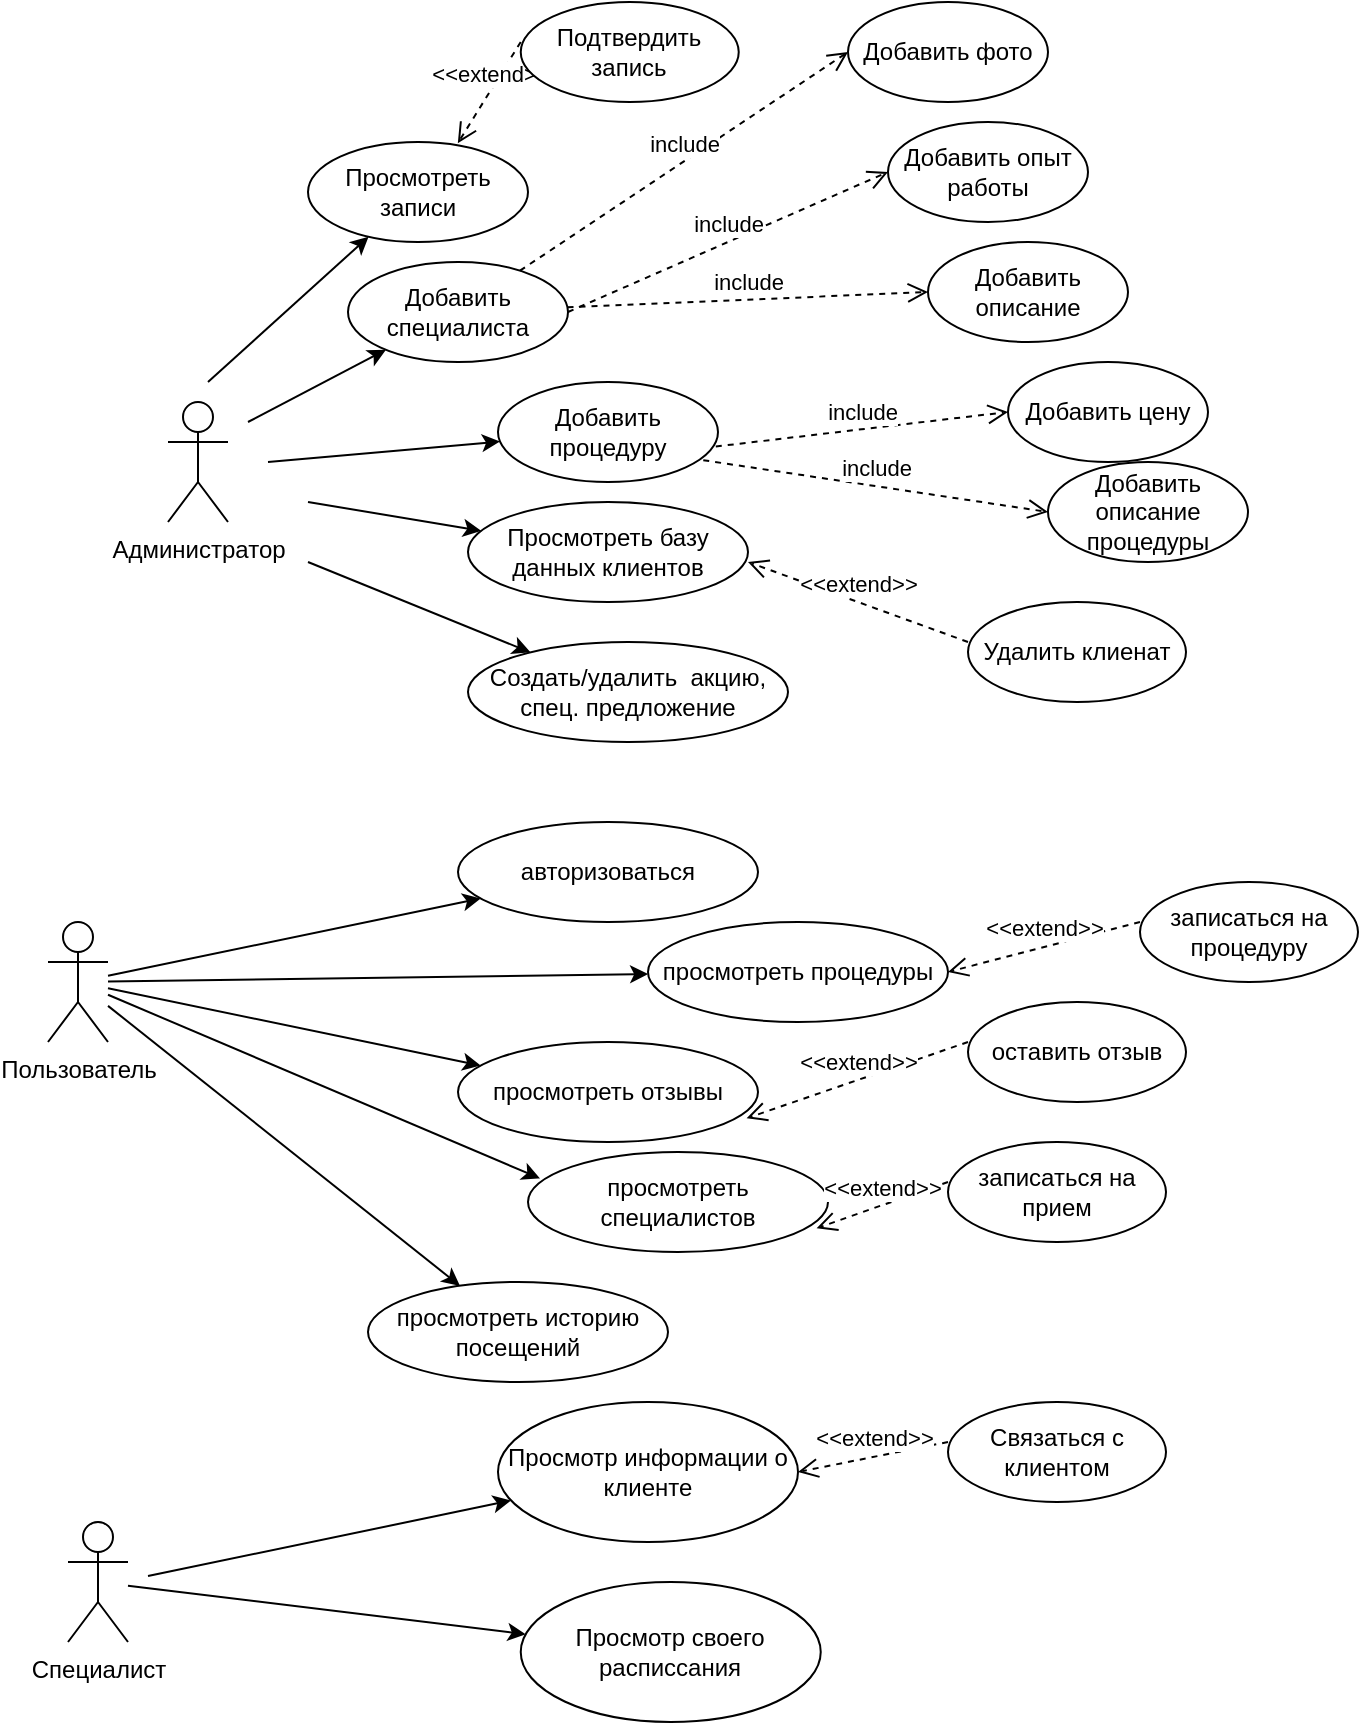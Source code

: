 <mxfile version="25.0.2">
  <diagram name="Страница — 1" id="F4hhhZ3LYbl8oCwwX-cc">
    <mxGraphModel dx="1702" dy="907" grid="1" gridSize="10" guides="1" tooltips="1" connect="1" arrows="1" fold="1" page="1" pageScale="1" pageWidth="827" pageHeight="1169" math="0" shadow="0">
      <root>
        <mxCell id="0" />
        <mxCell id="1" parent="0" />
        <mxCell id="QLXV31pKg9tyfQpccWn1-1" value="Администратор" style="shape=umlActor;verticalLabelPosition=bottom;verticalAlign=top;html=1;outlineConnect=0;" parent="1" vertex="1">
          <mxGeometry x="170" y="210" width="30" height="60" as="geometry" />
        </mxCell>
        <mxCell id="QLXV31pKg9tyfQpccWn1-2" value="" style="endArrow=classic;html=1;rounded=0;" parent="1" target="QLXV31pKg9tyfQpccWn1-3" edge="1">
          <mxGeometry width="50" height="50" relative="1" as="geometry">
            <mxPoint x="210" y="220" as="sourcePoint" />
            <mxPoint x="260" y="170" as="targetPoint" />
          </mxGeometry>
        </mxCell>
        <mxCell id="QLXV31pKg9tyfQpccWn1-3" value="Добавить специалиста" style="ellipse;whiteSpace=wrap;html=1;" parent="1" vertex="1">
          <mxGeometry x="260" y="140" width="110" height="50" as="geometry" />
        </mxCell>
        <mxCell id="QLXV31pKg9tyfQpccWn1-4" value="" style="endArrow=classic;html=1;rounded=0;" parent="1" target="QLXV31pKg9tyfQpccWn1-5" edge="1">
          <mxGeometry width="50" height="50" relative="1" as="geometry">
            <mxPoint x="220" y="240" as="sourcePoint" />
            <mxPoint x="304" y="230" as="targetPoint" />
          </mxGeometry>
        </mxCell>
        <mxCell id="QLXV31pKg9tyfQpccWn1-5" value="Добавить процедуру" style="ellipse;whiteSpace=wrap;html=1;" parent="1" vertex="1">
          <mxGeometry x="335" y="200" width="110" height="50" as="geometry" />
        </mxCell>
        <mxCell id="QLXV31pKg9tyfQpccWn1-6" value="" style="endArrow=classic;html=1;rounded=0;" parent="1" target="QLXV31pKg9tyfQpccWn1-7" edge="1">
          <mxGeometry width="50" height="50" relative="1" as="geometry">
            <mxPoint x="240" y="260" as="sourcePoint" />
            <mxPoint x="320" y="290" as="targetPoint" />
          </mxGeometry>
        </mxCell>
        <mxCell id="QLXV31pKg9tyfQpccWn1-7" value="Просмотреть базу данных клиентов" style="ellipse;whiteSpace=wrap;html=1;" parent="1" vertex="1">
          <mxGeometry x="320" y="260" width="140" height="50" as="geometry" />
        </mxCell>
        <mxCell id="QLXV31pKg9tyfQpccWn1-8" value="" style="endArrow=classic;html=1;rounded=0;" parent="1" target="QLXV31pKg9tyfQpccWn1-9" edge="1">
          <mxGeometry width="50" height="50" relative="1" as="geometry">
            <mxPoint x="240" y="290" as="sourcePoint" />
            <mxPoint x="320" y="360" as="targetPoint" />
          </mxGeometry>
        </mxCell>
        <mxCell id="QLXV31pKg9tyfQpccWn1-9" value="Создать/удалить&amp;nbsp; акцию, спец. предложение" style="ellipse;whiteSpace=wrap;html=1;" parent="1" vertex="1">
          <mxGeometry x="320" y="330" width="160" height="50" as="geometry" />
        </mxCell>
        <mxCell id="QLXV31pKg9tyfQpccWn1-10" value="" style="endArrow=classic;html=1;rounded=0;" parent="1" target="QLXV31pKg9tyfQpccWn1-11" edge="1">
          <mxGeometry width="50" height="50" relative="1" as="geometry">
            <mxPoint x="190" y="200" as="sourcePoint" />
            <mxPoint x="240" y="110" as="targetPoint" />
          </mxGeometry>
        </mxCell>
        <mxCell id="QLXV31pKg9tyfQpccWn1-11" value="Просмотреть записи" style="ellipse;whiteSpace=wrap;html=1;" parent="1" vertex="1">
          <mxGeometry x="240" y="80" width="110" height="50" as="geometry" />
        </mxCell>
        <mxCell id="QLXV31pKg9tyfQpccWn1-12" value="include" style="html=1;verticalAlign=bottom;endArrow=open;dashed=1;endSize=8;curved=0;rounded=0;entryX=0;entryY=0.5;entryDx=0;entryDy=0;" parent="1" source="QLXV31pKg9tyfQpccWn1-3" target="QLXV31pKg9tyfQpccWn1-13" edge="1">
          <mxGeometry relative="1" as="geometry">
            <mxPoint x="480" y="90" as="sourcePoint" />
            <mxPoint x="430" y="140" as="targetPoint" />
          </mxGeometry>
        </mxCell>
        <mxCell id="QLXV31pKg9tyfQpccWn1-13" value="Добавить фото" style="ellipse;whiteSpace=wrap;html=1;" parent="1" vertex="1">
          <mxGeometry x="510" y="10" width="100" height="50" as="geometry" />
        </mxCell>
        <mxCell id="QLXV31pKg9tyfQpccWn1-14" value="include" style="html=1;verticalAlign=bottom;endArrow=open;dashed=1;endSize=8;curved=0;rounded=0;entryX=0;entryY=0.5;entryDx=0;entryDy=0;exitX=1;exitY=0.5;exitDx=0;exitDy=0;" parent="1" source="QLXV31pKg9tyfQpccWn1-3" target="QLXV31pKg9tyfQpccWn1-15" edge="1">
          <mxGeometry relative="1" as="geometry">
            <mxPoint x="414" y="201" as="sourcePoint" />
            <mxPoint x="483" y="190" as="targetPoint" />
          </mxGeometry>
        </mxCell>
        <mxCell id="QLXV31pKg9tyfQpccWn1-15" value="Добавить опыт работы" style="ellipse;whiteSpace=wrap;html=1;" parent="1" vertex="1">
          <mxGeometry x="530" y="70" width="100" height="50" as="geometry" />
        </mxCell>
        <mxCell id="QLXV31pKg9tyfQpccWn1-16" value="include" style="html=1;verticalAlign=bottom;endArrow=open;dashed=1;endSize=8;curved=0;rounded=0;entryX=0;entryY=0.5;entryDx=0;entryDy=0;" parent="1" source="QLXV31pKg9tyfQpccWn1-3" target="QLXV31pKg9tyfQpccWn1-17" edge="1">
          <mxGeometry relative="1" as="geometry">
            <mxPoint x="470" y="260" as="sourcePoint" />
            <mxPoint x="539" y="249" as="targetPoint" />
          </mxGeometry>
        </mxCell>
        <mxCell id="QLXV31pKg9tyfQpccWn1-17" value="Добавить описание" style="ellipse;whiteSpace=wrap;html=1;" parent="1" vertex="1">
          <mxGeometry x="550" y="130" width="100" height="50" as="geometry" />
        </mxCell>
        <mxCell id="QLXV31pKg9tyfQpccWn1-18" value="include" style="html=1;verticalAlign=bottom;endArrow=open;dashed=1;endSize=8;curved=0;rounded=0;entryX=0;entryY=0.5;entryDx=0;entryDy=0;exitX=0.99;exitY=0.645;exitDx=0;exitDy=0;exitPerimeter=0;" parent="1" source="QLXV31pKg9tyfQpccWn1-5" target="QLXV31pKg9tyfQpccWn1-19" edge="1">
          <mxGeometry relative="1" as="geometry">
            <mxPoint x="500" y="301" as="sourcePoint" />
            <mxPoint x="569" y="290" as="targetPoint" />
          </mxGeometry>
        </mxCell>
        <mxCell id="QLXV31pKg9tyfQpccWn1-19" value="Добавить цену&lt;span style=&quot;color: rgba(0, 0, 0, 0); font-family: monospace; font-size: 0px; text-align: start; text-wrap: nowrap;&quot;&gt;%3CmxGraphModel%3E%3Croot%3E%3CmxCell%20id%3D%220%22%2F%3E%3CmxCell%20id%3D%221%22%20parent%3D%220%22%2F%3E%3CmxCell%20id%3D%222%22%20value%3D%22include%22%20style%3D%22html%3D1%3BverticalAlign%3Dbottom%3BendArrow%3Dopen%3Bdashed%3D1%3BendSize%3D8%3Bcurved%3D0%3Brounded%3D0%3BentryX%3D0%3BentryY%3D0.5%3BentryDx%3D0%3BentryDy%3D0%3B%22%20edge%3D%221%22%20target%3D%223%22%20parent%3D%221%22%3E%3CmxGeometry%20relative%3D%221%22%20as%3D%22geometry%22%3E%3CmxPoint%20x%3D%22361%22%20y%3D%22151%22%20as%3D%22sourcePoint%22%2F%3E%3CmxPoint%20x%3D%22430%22%20y%3D%22140%22%20as%3D%22targetPoint%22%2F%3E%3C%2FmxGeometry%3E%3C%2FmxCell%3E%3CmxCell%20id%3D%223%22%20value%3D%22%D0%94%D0%BE%D0%B1%D0%B0%D0%B2%D0%B8%D1%82%D1%8C%20%D1%84%D0%BE%D1%82%D0%BE%22%20style%3D%22ellipse%3BwhiteSpace%3Dwrap%3Bhtml%3D1%3B%22%20vertex%3D%221%22%20parent%3D%221%22%3E%3CmxGeometry%20x%3D%22450%22%20y%3D%22100%22%20width%3D%22100%22%20height%3D%2250%22%20as%3D%22geometry%22%2F%3E%3C%2FmxCell%3E%3C%2Froot%3E%3C%2FmxGraphModel%3E&lt;/span&gt;" style="ellipse;whiteSpace=wrap;html=1;" parent="1" vertex="1">
          <mxGeometry x="590" y="190" width="100" height="50" as="geometry" />
        </mxCell>
        <mxCell id="QLXV31pKg9tyfQpccWn1-20" value="include" style="html=1;verticalAlign=bottom;endArrow=open;dashed=1;endSize=8;curved=0;rounded=0;entryX=0;entryY=0.5;entryDx=0;entryDy=0;exitX=0.933;exitY=0.782;exitDx=0;exitDy=0;exitPerimeter=0;" parent="1" source="QLXV31pKg9tyfQpccWn1-5" target="QLXV31pKg9tyfQpccWn1-21" edge="1">
          <mxGeometry relative="1" as="geometry">
            <mxPoint x="570" y="351" as="sourcePoint" />
            <mxPoint x="639" y="340" as="targetPoint" />
          </mxGeometry>
        </mxCell>
        <mxCell id="QLXV31pKg9tyfQpccWn1-21" value="Добавить описание процедуры" style="ellipse;whiteSpace=wrap;html=1;" parent="1" vertex="1">
          <mxGeometry x="610" y="240" width="100" height="50" as="geometry" />
        </mxCell>
        <mxCell id="QLXV31pKg9tyfQpccWn1-22" value="&amp;lt;&amp;lt;extend&amp;gt;&amp;gt;" style="html=1;verticalAlign=bottom;endArrow=open;dashed=1;endSize=8;curved=0;rounded=0;entryX=1;entryY=0.6;entryDx=0;entryDy=0;entryPerimeter=0;exitX=0;exitY=0.4;exitDx=0;exitDy=0;exitPerimeter=0;" parent="1" source="QLXV31pKg9tyfQpccWn1-23" target="QLXV31pKg9tyfQpccWn1-7" edge="1">
          <mxGeometry relative="1" as="geometry">
            <mxPoint x="490" y="361" as="sourcePoint" />
            <mxPoint x="559" y="350" as="targetPoint" />
          </mxGeometry>
        </mxCell>
        <mxCell id="QLXV31pKg9tyfQpccWn1-23" value="Удалить клиенат" style="ellipse;whiteSpace=wrap;html=1;" parent="1" vertex="1">
          <mxGeometry x="570" y="310" width="109" height="50" as="geometry" />
        </mxCell>
        <mxCell id="QLXV31pKg9tyfQpccWn1-24" value="Пользователь" style="shape=umlActor;verticalLabelPosition=bottom;verticalAlign=top;html=1;outlineConnect=0;" parent="1" vertex="1">
          <mxGeometry x="110" y="470" width="30" height="60" as="geometry" />
        </mxCell>
        <mxCell id="QLXV31pKg9tyfQpccWn1-25" value="" style="endArrow=classic;html=1;rounded=0;" parent="1" source="QLXV31pKg9tyfQpccWn1-24" target="QLXV31pKg9tyfQpccWn1-26" edge="1">
          <mxGeometry width="50" height="50" relative="1" as="geometry">
            <mxPoint x="250" y="480" as="sourcePoint" />
            <mxPoint x="330" y="550" as="targetPoint" />
          </mxGeometry>
        </mxCell>
        <mxCell id="QLXV31pKg9tyfQpccWn1-26" value="авторизоваться" style="ellipse;whiteSpace=wrap;html=1;" parent="1" vertex="1">
          <mxGeometry x="315" y="420" width="150" height="50" as="geometry" />
        </mxCell>
        <mxCell id="QLXV31pKg9tyfQpccWn1-27" value="" style="endArrow=classic;html=1;rounded=0;" parent="1" source="QLXV31pKg9tyfQpccWn1-24" target="QLXV31pKg9tyfQpccWn1-28" edge="1">
          <mxGeometry width="50" height="50" relative="1" as="geometry">
            <mxPoint x="260" y="495" as="sourcePoint" />
            <mxPoint x="340" y="565" as="targetPoint" />
          </mxGeometry>
        </mxCell>
        <mxCell id="QLXV31pKg9tyfQpccWn1-28" value="просмотреть процедуры" style="ellipse;whiteSpace=wrap;html=1;" parent="1" vertex="1">
          <mxGeometry x="410" y="470" width="150" height="50" as="geometry" />
        </mxCell>
        <mxCell id="QLXV31pKg9tyfQpccWn1-29" value="" style="endArrow=classic;html=1;rounded=0;" parent="1" source="QLXV31pKg9tyfQpccWn1-24" target="QLXV31pKg9tyfQpccWn1-30" edge="1">
          <mxGeometry width="50" height="50" relative="1" as="geometry">
            <mxPoint x="210.0" y="514.001" as="sourcePoint" />
            <mxPoint x="340" y="635.47" as="targetPoint" />
          </mxGeometry>
        </mxCell>
        <mxCell id="QLXV31pKg9tyfQpccWn1-30" value="просмотреть отзывы" style="ellipse;whiteSpace=wrap;html=1;" parent="1" vertex="1">
          <mxGeometry x="315" y="530" width="150" height="50" as="geometry" />
        </mxCell>
        <mxCell id="QLXV31pKg9tyfQpccWn1-31" value="&amp;lt;&amp;lt;extend&amp;gt;&amp;gt;" style="html=1;verticalAlign=bottom;endArrow=open;dashed=1;endSize=8;curved=0;rounded=0;entryX=0.962;entryY=0.763;entryDx=0;entryDy=0;exitX=0;exitY=0.4;exitDx=0;exitDy=0;exitPerimeter=0;entryPerimeter=0;" parent="1" source="QLXV31pKg9tyfQpccWn1-32" target="QLXV31pKg9tyfQpccWn1-30" edge="1">
          <mxGeometry relative="1" as="geometry">
            <mxPoint x="430.5" y="631" as="sourcePoint" />
            <mxPoint x="390.0" y="584.5" as="targetPoint" />
          </mxGeometry>
        </mxCell>
        <mxCell id="QLXV31pKg9tyfQpccWn1-32" value="оставить отзыв" style="ellipse;whiteSpace=wrap;html=1;" parent="1" vertex="1">
          <mxGeometry x="570" y="510" width="109" height="50" as="geometry" />
        </mxCell>
        <mxCell id="QLXV31pKg9tyfQpccWn1-33" value="просмотреть специалистов" style="ellipse;whiteSpace=wrap;html=1;" parent="1" vertex="1">
          <mxGeometry x="350" y="585" width="150" height="50" as="geometry" />
        </mxCell>
        <mxCell id="QLXV31pKg9tyfQpccWn1-34" value="&amp;lt;&amp;lt;extend&amp;gt;&amp;gt;" style="html=1;verticalAlign=bottom;endArrow=open;dashed=1;endSize=8;curved=0;rounded=0;entryX=0.962;entryY=0.763;entryDx=0;entryDy=0;exitX=0;exitY=0.4;exitDx=0;exitDy=0;exitPerimeter=0;entryPerimeter=0;" parent="1" source="QLXV31pKg9tyfQpccWn1-35" target="QLXV31pKg9tyfQpccWn1-33" edge="1">
          <mxGeometry relative="1" as="geometry">
            <mxPoint x="410.5" y="721.5" as="sourcePoint" />
            <mxPoint x="370.0" y="675" as="targetPoint" />
          </mxGeometry>
        </mxCell>
        <mxCell id="QLXV31pKg9tyfQpccWn1-35" value="записаться на прием" style="ellipse;whiteSpace=wrap;html=1;" parent="1" vertex="1">
          <mxGeometry x="560" y="580" width="109" height="50" as="geometry" />
        </mxCell>
        <mxCell id="QLXV31pKg9tyfQpccWn1-36" value="" style="endArrow=classic;html=1;rounded=0;entryX=0.04;entryY=0.264;entryDx=0;entryDy=0;entryPerimeter=0;" parent="1" source="QLXV31pKg9tyfQpccWn1-24" target="QLXV31pKg9tyfQpccWn1-33" edge="1">
          <mxGeometry width="50" height="50" relative="1" as="geometry">
            <mxPoint x="150" y="609.5" as="sourcePoint" />
            <mxPoint x="276" y="658.5" as="targetPoint" />
          </mxGeometry>
        </mxCell>
        <mxCell id="QLXV31pKg9tyfQpccWn1-37" value="" style="endArrow=classic;html=1;rounded=0;" parent="1" source="QLXV31pKg9tyfQpccWn1-24" target="QLXV31pKg9tyfQpccWn1-38" edge="1">
          <mxGeometry width="50" height="50" relative="1" as="geometry">
            <mxPoint x="170" y="630" as="sourcePoint" />
            <mxPoint x="410" y="810" as="targetPoint" />
          </mxGeometry>
        </mxCell>
        <mxCell id="QLXV31pKg9tyfQpccWn1-38" value="просмотреть историю посещений" style="ellipse;whiteSpace=wrap;html=1;" parent="1" vertex="1">
          <mxGeometry x="270" y="650" width="150" height="50" as="geometry" />
        </mxCell>
        <mxCell id="QLXV31pKg9tyfQpccWn1-39" value="Специалист" style="shape=umlActor;verticalLabelPosition=bottom;verticalAlign=top;html=1;outlineConnect=0;" parent="1" vertex="1">
          <mxGeometry x="120" y="770" width="30" height="60" as="geometry" />
        </mxCell>
        <mxCell id="QLXV31pKg9tyfQpccWn1-40" value="" style="endArrow=classic;html=1;rounded=0;" parent="1" target="QLXV31pKg9tyfQpccWn1-41" edge="1">
          <mxGeometry width="50" height="50" relative="1" as="geometry">
            <mxPoint x="160" y="797" as="sourcePoint" />
            <mxPoint x="350" y="850" as="targetPoint" />
          </mxGeometry>
        </mxCell>
        <mxCell id="QLXV31pKg9tyfQpccWn1-41" value="Просмотр информации о клиенте" style="ellipse;whiteSpace=wrap;html=1;" parent="1" vertex="1">
          <mxGeometry x="335" y="710" width="150" height="70" as="geometry" />
        </mxCell>
        <mxCell id="QLXV31pKg9tyfQpccWn1-42" value="&amp;lt;&amp;lt;extend&amp;gt;&amp;gt;" style="html=1;verticalAlign=bottom;endArrow=open;dashed=1;endSize=8;curved=0;rounded=0;entryX=0.681;entryY=0.012;entryDx=0;entryDy=0;entryPerimeter=0;exitX=0;exitY=0.4;exitDx=0;exitDy=0;exitPerimeter=0;" parent="1" source="QLXV31pKg9tyfQpccWn1-43" target="QLXV31pKg9tyfQpccWn1-11" edge="1">
          <mxGeometry relative="1" as="geometry">
            <mxPoint x="266.37" y="61" as="sourcePoint" />
            <mxPoint x="300.0" y="47.05" as="targetPoint" />
          </mxGeometry>
        </mxCell>
        <mxCell id="QLXV31pKg9tyfQpccWn1-43" value="Подтвердить запись" style="ellipse;whiteSpace=wrap;html=1;" parent="1" vertex="1">
          <mxGeometry x="346.37" y="10" width="109" height="50" as="geometry" />
        </mxCell>
        <mxCell id="QLXV31pKg9tyfQpccWn1-46" value="&amp;lt;&amp;lt;extend&amp;gt;&amp;gt;" style="html=1;verticalAlign=bottom;endArrow=open;dashed=1;endSize=8;curved=0;rounded=0;exitX=0;exitY=0.4;exitDx=0;exitDy=0;exitPerimeter=0;entryX=1;entryY=0.5;entryDx=0;entryDy=0;" parent="1" source="QLXV31pKg9tyfQpccWn1-47" target="QLXV31pKg9tyfQpccWn1-41" edge="1">
          <mxGeometry relative="1" as="geometry">
            <mxPoint x="455.85" y="761" as="sourcePoint" />
            <mxPoint x="370.004" y="754.662" as="targetPoint" />
          </mxGeometry>
        </mxCell>
        <mxCell id="QLXV31pKg9tyfQpccWn1-47" value="Связаться с клиентом" style="ellipse;whiteSpace=wrap;html=1;" parent="1" vertex="1">
          <mxGeometry x="560" y="710" width="109" height="50" as="geometry" />
        </mxCell>
        <mxCell id="QLXV31pKg9tyfQpccWn1-48" value="" style="endArrow=classic;html=1;rounded=0;" parent="1" source="QLXV31pKg9tyfQpccWn1-39" target="QLXV31pKg9tyfQpccWn1-49" edge="1">
          <mxGeometry width="50" height="50" relative="1" as="geometry">
            <mxPoint x="170" y="897" as="sourcePoint" />
            <mxPoint x="360" y="950" as="targetPoint" />
          </mxGeometry>
        </mxCell>
        <mxCell id="QLXV31pKg9tyfQpccWn1-49" value="Просмотр своего расписсания" style="ellipse;whiteSpace=wrap;html=1;" parent="1" vertex="1">
          <mxGeometry x="346.37" y="800" width="150" height="70" as="geometry" />
        </mxCell>
        <mxCell id="X0o6nN8L8Py7rt4GkkLD-7" value="&amp;lt;&amp;lt;extend&amp;gt;&amp;gt;" style="html=1;verticalAlign=bottom;endArrow=open;dashed=1;endSize=8;curved=0;rounded=0;entryX=1;entryY=0.5;entryDx=0;entryDy=0;exitX=0;exitY=0.4;exitDx=0;exitDy=0;exitPerimeter=0;" edge="1" parent="1" source="X0o6nN8L8Py7rt4GkkLD-8" target="QLXV31pKg9tyfQpccWn1-28">
          <mxGeometry relative="1" as="geometry">
            <mxPoint x="506.5" y="591.5" as="sourcePoint" />
            <mxPoint x="590" y="493" as="targetPoint" />
          </mxGeometry>
        </mxCell>
        <mxCell id="X0o6nN8L8Py7rt4GkkLD-8" value="записаться на процедуру" style="ellipse;whiteSpace=wrap;html=1;" vertex="1" parent="1">
          <mxGeometry x="656" y="450" width="109" height="50" as="geometry" />
        </mxCell>
      </root>
    </mxGraphModel>
  </diagram>
</mxfile>
